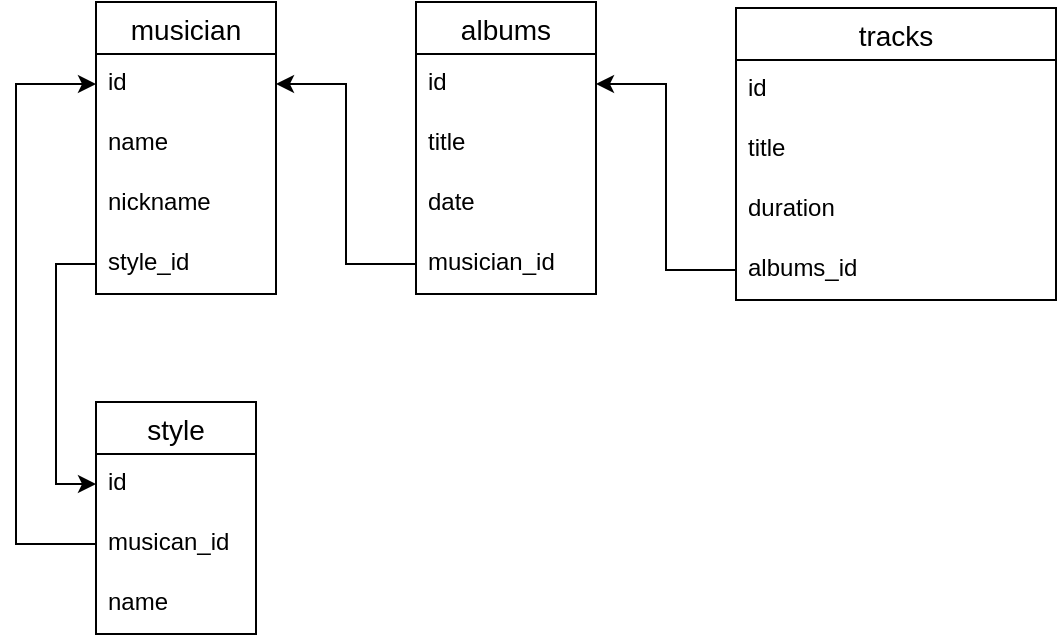 <mxfile version="13.5.5" type="github">
  <diagram id="ZJRSM5AR86rDYHLzWK8l" name="Page-1">
    <mxGraphModel dx="868" dy="450" grid="1" gridSize="10" guides="1" tooltips="1" connect="1" arrows="1" fold="1" page="1" pageScale="1" pageWidth="827" pageHeight="1169" math="0" shadow="0">
      <root>
        <mxCell id="0" />
        <mxCell id="1" parent="0" />
        <mxCell id="ZOzCSz8zyVa0nrzCuIs6-4" value="musician" style="swimlane;fontStyle=0;childLayout=stackLayout;horizontal=1;startSize=26;horizontalStack=0;resizeParent=1;resizeParentMax=0;resizeLast=0;collapsible=1;marginBottom=0;align=center;fontSize=14;" parent="1" vertex="1">
          <mxGeometry x="90" y="40" width="90" height="146" as="geometry" />
        </mxCell>
        <mxCell id="ZOzCSz8zyVa0nrzCuIs6-5" value="id" style="text;strokeColor=none;fillColor=none;spacingLeft=4;spacingRight=4;overflow=hidden;rotatable=0;points=[[0,0.5],[1,0.5]];portConstraint=eastwest;fontSize=12;" parent="ZOzCSz8zyVa0nrzCuIs6-4" vertex="1">
          <mxGeometry y="26" width="90" height="30" as="geometry" />
        </mxCell>
        <mxCell id="ZOzCSz8zyVa0nrzCuIs6-6" value="name" style="text;strokeColor=none;fillColor=none;spacingLeft=4;spacingRight=4;overflow=hidden;rotatable=0;points=[[0,0.5],[1,0.5]];portConstraint=eastwest;fontSize=12;" parent="ZOzCSz8zyVa0nrzCuIs6-4" vertex="1">
          <mxGeometry y="56" width="90" height="30" as="geometry" />
        </mxCell>
        <mxCell id="ZOzCSz8zyVa0nrzCuIs6-25" value="nickname" style="text;strokeColor=none;fillColor=none;spacingLeft=4;spacingRight=4;overflow=hidden;rotatable=0;points=[[0,0.5],[1,0.5]];portConstraint=eastwest;fontSize=12;" parent="ZOzCSz8zyVa0nrzCuIs6-4" vertex="1">
          <mxGeometry y="86" width="90" height="30" as="geometry" />
        </mxCell>
        <mxCell id="ZOzCSz8zyVa0nrzCuIs6-7" value="style_id" style="text;strokeColor=none;fillColor=none;spacingLeft=4;spacingRight=4;overflow=hidden;rotatable=0;points=[[0,0.5],[1,0.5]];portConstraint=eastwest;fontSize=12;" parent="ZOzCSz8zyVa0nrzCuIs6-4" vertex="1">
          <mxGeometry y="116" width="90" height="30" as="geometry" />
        </mxCell>
        <mxCell id="ZOzCSz8zyVa0nrzCuIs6-8" value="albums" style="swimlane;fontStyle=0;childLayout=stackLayout;horizontal=1;startSize=26;horizontalStack=0;resizeParent=1;resizeParentMax=0;resizeLast=0;collapsible=1;marginBottom=0;align=center;fontSize=14;" parent="1" vertex="1">
          <mxGeometry x="250" y="40" width="90" height="146" as="geometry" />
        </mxCell>
        <mxCell id="ZOzCSz8zyVa0nrzCuIs6-9" value="id" style="text;strokeColor=none;fillColor=none;spacingLeft=4;spacingRight=4;overflow=hidden;rotatable=0;points=[[0,0.5],[1,0.5]];portConstraint=eastwest;fontSize=12;" parent="ZOzCSz8zyVa0nrzCuIs6-8" vertex="1">
          <mxGeometry y="26" width="90" height="30" as="geometry" />
        </mxCell>
        <mxCell id="ZOzCSz8zyVa0nrzCuIs6-10" value="title" style="text;strokeColor=none;fillColor=none;spacingLeft=4;spacingRight=4;overflow=hidden;rotatable=0;points=[[0,0.5],[1,0.5]];portConstraint=eastwest;fontSize=12;" parent="ZOzCSz8zyVa0nrzCuIs6-8" vertex="1">
          <mxGeometry y="56" width="90" height="30" as="geometry" />
        </mxCell>
        <mxCell id="ZOzCSz8zyVa0nrzCuIs6-12" value="date" style="text;strokeColor=none;fillColor=none;spacingLeft=4;spacingRight=4;overflow=hidden;rotatable=0;points=[[0,0.5],[1,0.5]];portConstraint=eastwest;fontSize=12;" parent="ZOzCSz8zyVa0nrzCuIs6-8" vertex="1">
          <mxGeometry y="86" width="90" height="30" as="geometry" />
        </mxCell>
        <mxCell id="ZOzCSz8zyVa0nrzCuIs6-11" value="musician_id" style="text;strokeColor=none;fillColor=none;spacingLeft=4;spacingRight=4;overflow=hidden;rotatable=0;points=[[0,0.5],[1,0.5]];portConstraint=eastwest;fontSize=12;" parent="ZOzCSz8zyVa0nrzCuIs6-8" vertex="1">
          <mxGeometry y="116" width="90" height="30" as="geometry" />
        </mxCell>
        <mxCell id="ZOzCSz8zyVa0nrzCuIs6-13" value="tracks" style="swimlane;fontStyle=0;childLayout=stackLayout;horizontal=1;startSize=26;horizontalStack=0;resizeParent=1;resizeParentMax=0;resizeLast=0;collapsible=1;marginBottom=0;align=center;fontSize=14;" parent="1" vertex="1">
          <mxGeometry x="410" y="43" width="160" height="146" as="geometry" />
        </mxCell>
        <mxCell id="ZOzCSz8zyVa0nrzCuIs6-14" value="id" style="text;strokeColor=none;fillColor=none;spacingLeft=4;spacingRight=4;overflow=hidden;rotatable=0;points=[[0,0.5],[1,0.5]];portConstraint=eastwest;fontSize=12;" parent="ZOzCSz8zyVa0nrzCuIs6-13" vertex="1">
          <mxGeometry y="26" width="160" height="30" as="geometry" />
        </mxCell>
        <mxCell id="ZOzCSz8zyVa0nrzCuIs6-15" value="title" style="text;strokeColor=none;fillColor=none;spacingLeft=4;spacingRight=4;overflow=hidden;rotatable=0;points=[[0,0.5],[1,0.5]];portConstraint=eastwest;fontSize=12;" parent="ZOzCSz8zyVa0nrzCuIs6-13" vertex="1">
          <mxGeometry y="56" width="160" height="30" as="geometry" />
        </mxCell>
        <mxCell id="ZOzCSz8zyVa0nrzCuIs6-16" value="duration" style="text;strokeColor=none;fillColor=none;spacingLeft=4;spacingRight=4;overflow=hidden;rotatable=0;points=[[0,0.5],[1,0.5]];portConstraint=eastwest;fontSize=12;" parent="ZOzCSz8zyVa0nrzCuIs6-13" vertex="1">
          <mxGeometry y="86" width="160" height="30" as="geometry" />
        </mxCell>
        <mxCell id="ZOzCSz8zyVa0nrzCuIs6-17" value="albums_id" style="text;strokeColor=none;fillColor=none;spacingLeft=4;spacingRight=4;overflow=hidden;rotatable=0;points=[[0,0.5],[1,0.5]];portConstraint=eastwest;fontSize=12;" parent="ZOzCSz8zyVa0nrzCuIs6-13" vertex="1">
          <mxGeometry y="116" width="160" height="30" as="geometry" />
        </mxCell>
        <mxCell id="ZOzCSz8zyVa0nrzCuIs6-18" value="style" style="swimlane;fontStyle=0;childLayout=stackLayout;horizontal=1;startSize=26;horizontalStack=0;resizeParent=1;resizeParentMax=0;resizeLast=0;collapsible=1;marginBottom=0;align=center;fontSize=14;" parent="1" vertex="1">
          <mxGeometry x="90" y="240" width="80" height="116" as="geometry" />
        </mxCell>
        <mxCell id="ZOzCSz8zyVa0nrzCuIs6-19" value="id" style="text;strokeColor=none;fillColor=none;spacingLeft=4;spacingRight=4;overflow=hidden;rotatable=0;points=[[0,0.5],[1,0.5]];portConstraint=eastwest;fontSize=12;" parent="ZOzCSz8zyVa0nrzCuIs6-18" vertex="1">
          <mxGeometry y="26" width="80" height="30" as="geometry" />
        </mxCell>
        <mxCell id="jxwMmrQz4Rm_S-_hTF2n-1" value="musican_id" style="text;strokeColor=none;fillColor=none;spacingLeft=4;spacingRight=4;overflow=hidden;rotatable=0;points=[[0,0.5],[1,0.5]];portConstraint=eastwest;fontSize=12;" vertex="1" parent="ZOzCSz8zyVa0nrzCuIs6-18">
          <mxGeometry y="56" width="80" height="30" as="geometry" />
        </mxCell>
        <mxCell id="ZOzCSz8zyVa0nrzCuIs6-20" value="name" style="text;strokeColor=none;fillColor=none;spacingLeft=4;spacingRight=4;overflow=hidden;rotatable=0;points=[[0,0.5],[1,0.5]];portConstraint=eastwest;fontSize=12;" parent="ZOzCSz8zyVa0nrzCuIs6-18" vertex="1">
          <mxGeometry y="86" width="80" height="30" as="geometry" />
        </mxCell>
        <mxCell id="ZOzCSz8zyVa0nrzCuIs6-26" style="edgeStyle=orthogonalEdgeStyle;rounded=0;orthogonalLoop=1;jettySize=auto;html=1;entryX=0;entryY=0.5;entryDx=0;entryDy=0;" parent="1" source="ZOzCSz8zyVa0nrzCuIs6-7" target="ZOzCSz8zyVa0nrzCuIs6-19" edge="1">
          <mxGeometry relative="1" as="geometry" />
        </mxCell>
        <mxCell id="ZOzCSz8zyVa0nrzCuIs6-27" style="edgeStyle=orthogonalEdgeStyle;rounded=0;orthogonalLoop=1;jettySize=auto;html=1;entryX=1;entryY=0.5;entryDx=0;entryDy=0;" parent="1" source="ZOzCSz8zyVa0nrzCuIs6-11" target="ZOzCSz8zyVa0nrzCuIs6-5" edge="1">
          <mxGeometry relative="1" as="geometry" />
        </mxCell>
        <mxCell id="ZOzCSz8zyVa0nrzCuIs6-28" style="edgeStyle=orthogonalEdgeStyle;rounded=0;orthogonalLoop=1;jettySize=auto;html=1;exitX=0;exitY=0.5;exitDx=0;exitDy=0;entryX=1;entryY=0.5;entryDx=0;entryDy=0;" parent="1" source="ZOzCSz8zyVa0nrzCuIs6-17" target="ZOzCSz8zyVa0nrzCuIs6-9" edge="1">
          <mxGeometry relative="1" as="geometry" />
        </mxCell>
        <mxCell id="jxwMmrQz4Rm_S-_hTF2n-2" style="edgeStyle=orthogonalEdgeStyle;rounded=0;orthogonalLoop=1;jettySize=auto;html=1;exitX=0;exitY=0.5;exitDx=0;exitDy=0;entryX=0;entryY=0.5;entryDx=0;entryDy=0;" edge="1" parent="1" source="jxwMmrQz4Rm_S-_hTF2n-1" target="ZOzCSz8zyVa0nrzCuIs6-5">
          <mxGeometry relative="1" as="geometry">
            <Array as="points">
              <mxPoint x="50" y="311" />
              <mxPoint x="50" y="81" />
            </Array>
          </mxGeometry>
        </mxCell>
      </root>
    </mxGraphModel>
  </diagram>
</mxfile>
